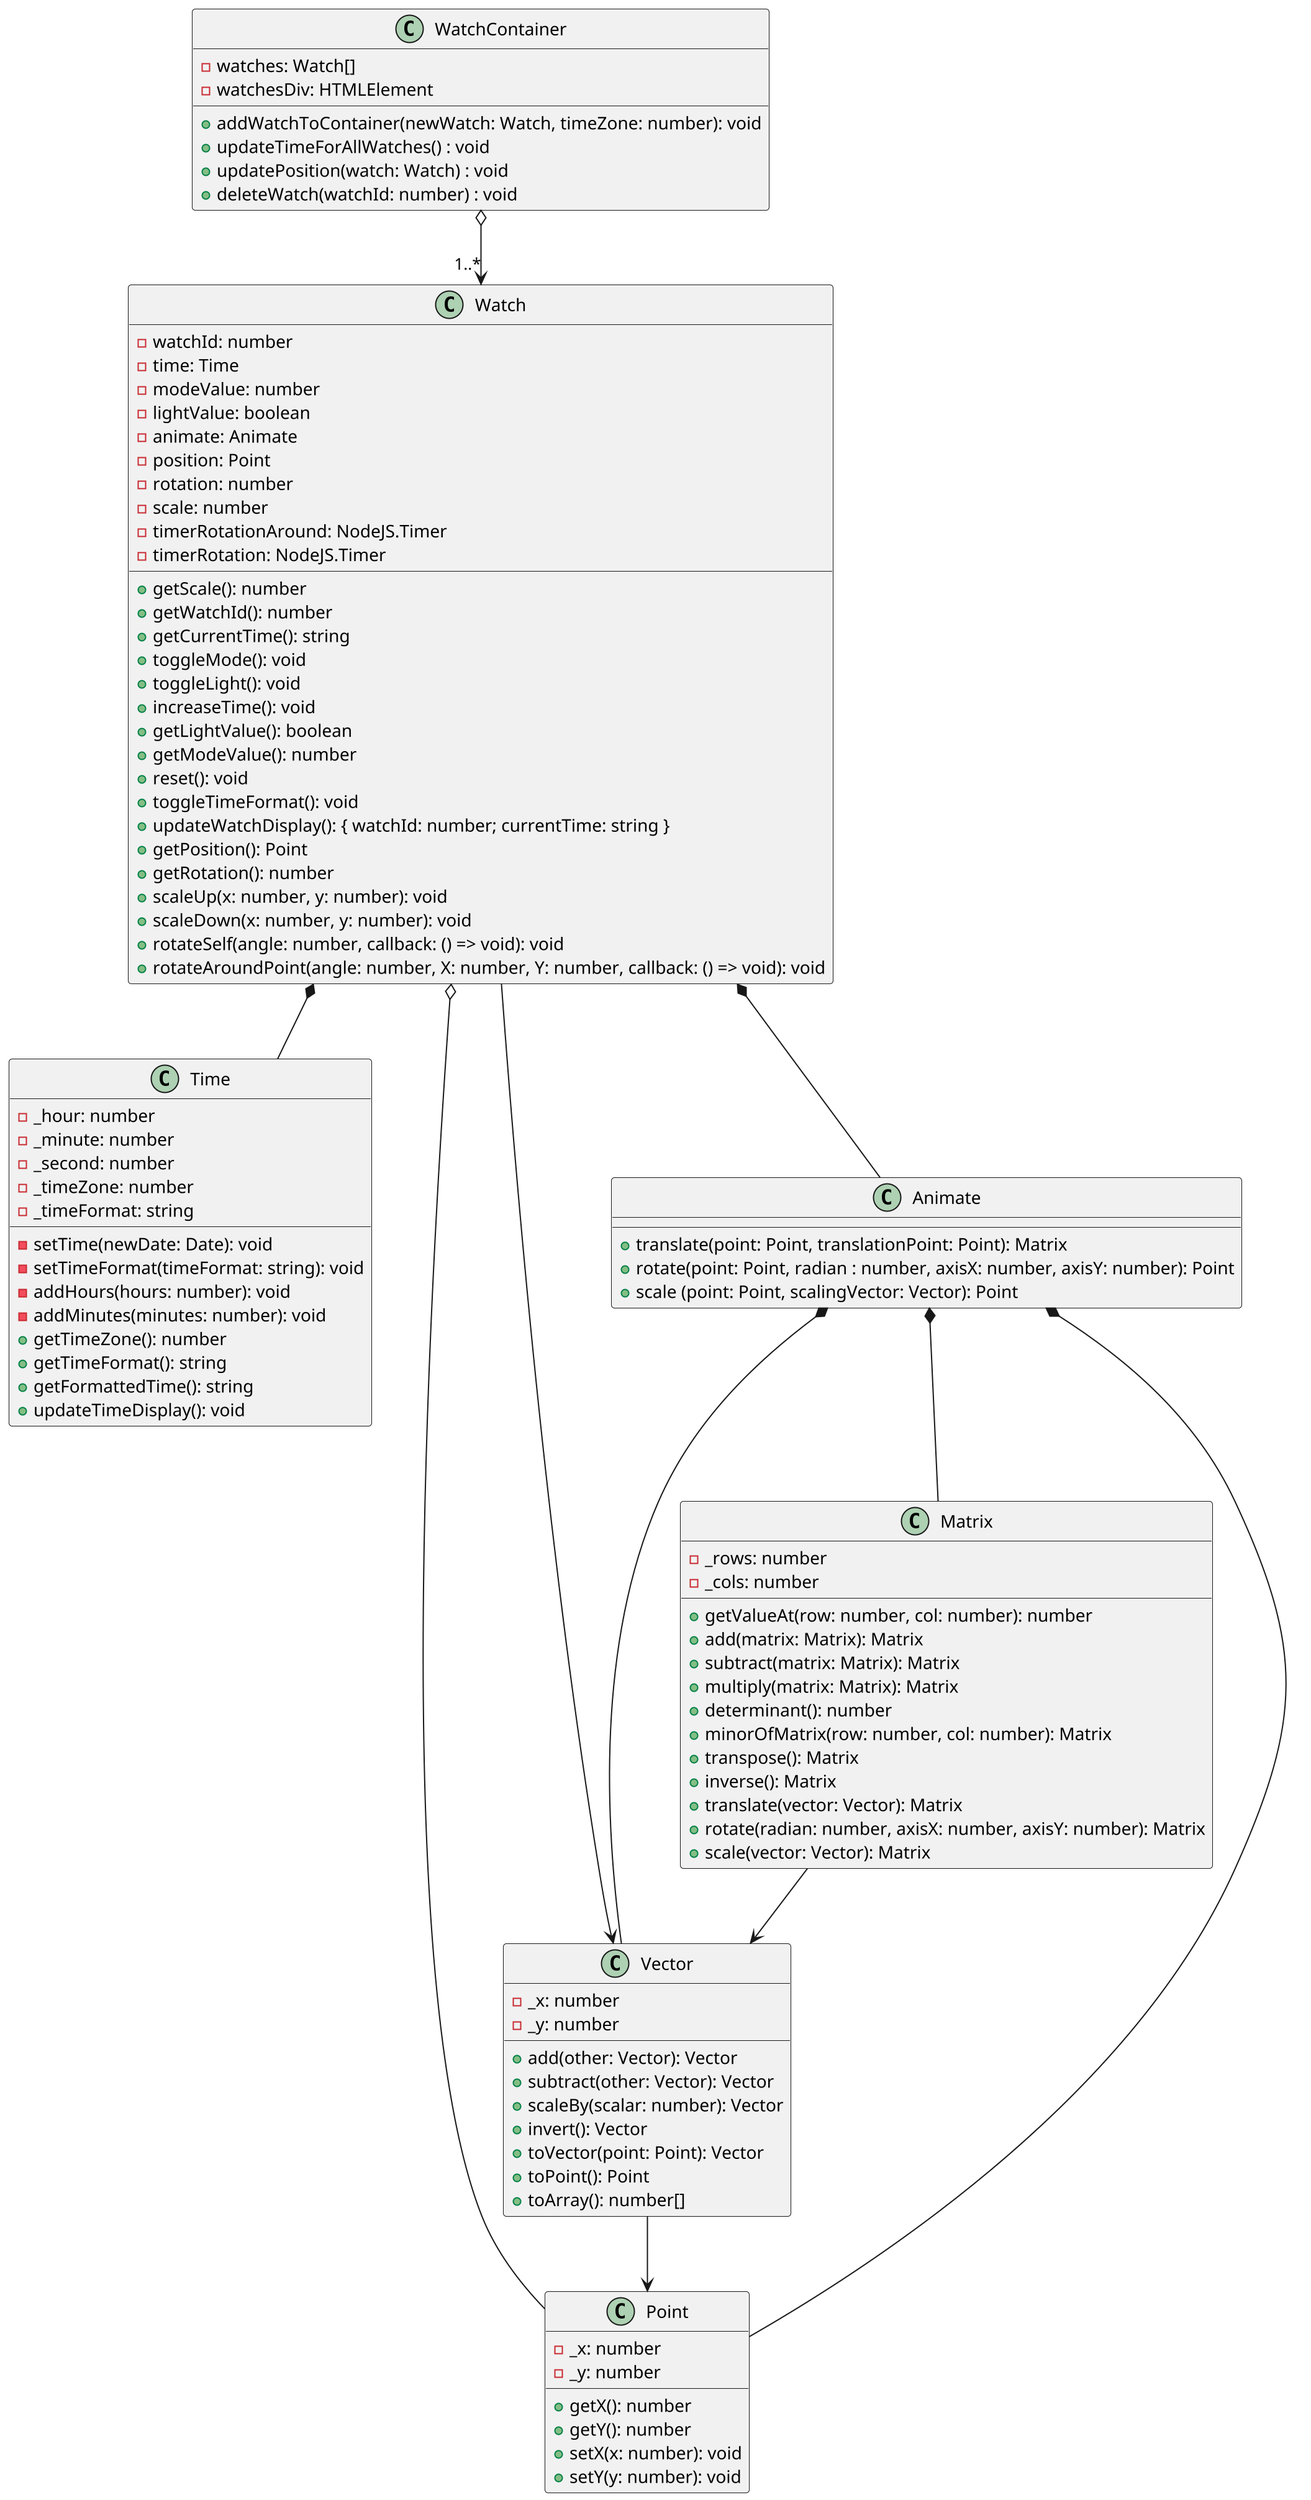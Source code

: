@startuml classDiagram_C
scale 2

class WatchContainer {
  - watches: Watch[]
  - watchesDiv: HTMLElement
  + addWatchToContainer(newWatch: Watch, timeZone: number): void
  + updateTimeForAllWatches() : void
  + updatePosition(watch: Watch) : void
  + deleteWatch(watchId: number) : void
}

class Watch {
  - watchId: number
  - time: Time
  - modeValue: number
  - lightValue: boolean
  - animate: Animate
  - position: Point
  - rotation: number
  - scale: number
  - timerRotationAround: NodeJS.Timer
  - timerRotation: NodeJS.Timer
  + getScale(): number
  + getWatchId(): number
  + getCurrentTime(): string
  + toggleMode(): void
  + toggleLight(): void
  + increaseTime(): void
  + getLightValue(): boolean
  + getModeValue(): number
  + reset(): void
  + toggleTimeFormat(): void
  + updateWatchDisplay(): { watchId: number; currentTime: string }
  + getPosition(): Point
  + getRotation(): number
  + scaleUp(x: number, y: number): void
  + scaleDown(x: number, y: number): void
  + rotateSelf(angle: number, callback: () => void): void
  + rotateAroundPoint(angle: number, X: number, Y: number, callback: () => void): void
}

class Time {
  - _hour: number
  - _minute: number
  - _second: number
  - _timeZone: number
  - _timeFormat: string
  - setTime(newDate: Date): void
  - setTimeFormat(timeFormat: string): void
  - addHours(hours: number): void
  - addMinutes(minutes: number): void
  + getTimeZone(): number
  + getTimeFormat(): string
  + getFormattedTime(): string
  + updateTimeDisplay(): void
}

class Point {
  - _x: number
  - _y: number
  + getX(): number
  + getY(): number
  + setX(x: number): void
  + setY(y: number): void
}

class Vector {
  - _x: number
  - _y: number
  + add(other: Vector): Vector
  + subtract(other: Vector): Vector
  + scaleBy(scalar: number): Vector
  + invert(): Vector
  + toVector(point: Point): Vector
  + toPoint(): Point
  + toArray(): number[]
}

class Matrix {
  - _rows: number
  - _cols: number
  + getValueAt(row: number, col: number): number
  + add(matrix: Matrix): Matrix
  + subtract(matrix: Matrix): Matrix
  + multiply(matrix: Matrix): Matrix
  + determinant(): number
  + minorOfMatrix(row: number, col: number): Matrix
  + transpose(): Matrix
  + inverse(): Matrix
  + translate(vector: Vector): Matrix
  + rotate(radian: number, axisX: number, axisY: number): Matrix
  + scale(vector: Vector): Matrix
}

class Animate {
  + translate(point: Point, translationPoint: Point): Matrix
  + rotate(point: Point, radian : number, axisX: number, axisY: number): Point
  + scale (point: Point, scalingVector: Vector): Point
}

WatchContainer o--> "1..*" Watch
Watch *-- Time 
Watch *-- Animate
Watch o-- Point
Watch --> Vector

Vector --> Point
Matrix --> Vector

Animate *-- Point
Animate *-- Vector
Animate *-- Matrix


@enduml